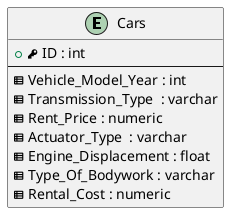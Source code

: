 @startuml
entity "Cars" as car
{
  +<&key> ID : int
  --
  <&spreadsheet> Vehicle_Model_Year : int
  <&spreadsheet> Transmission_Type  : varchar
  <&spreadsheet> Rent_Price : numeric
  <&spreadsheet> Actuator_Type  : varchar
  <&spreadsheet> Engine_Displacement : float
  <&spreadsheet> Type_Of_Bodywork : varchar
  <&spreadsheet> Rental_Cost : numeric
}
@enduml